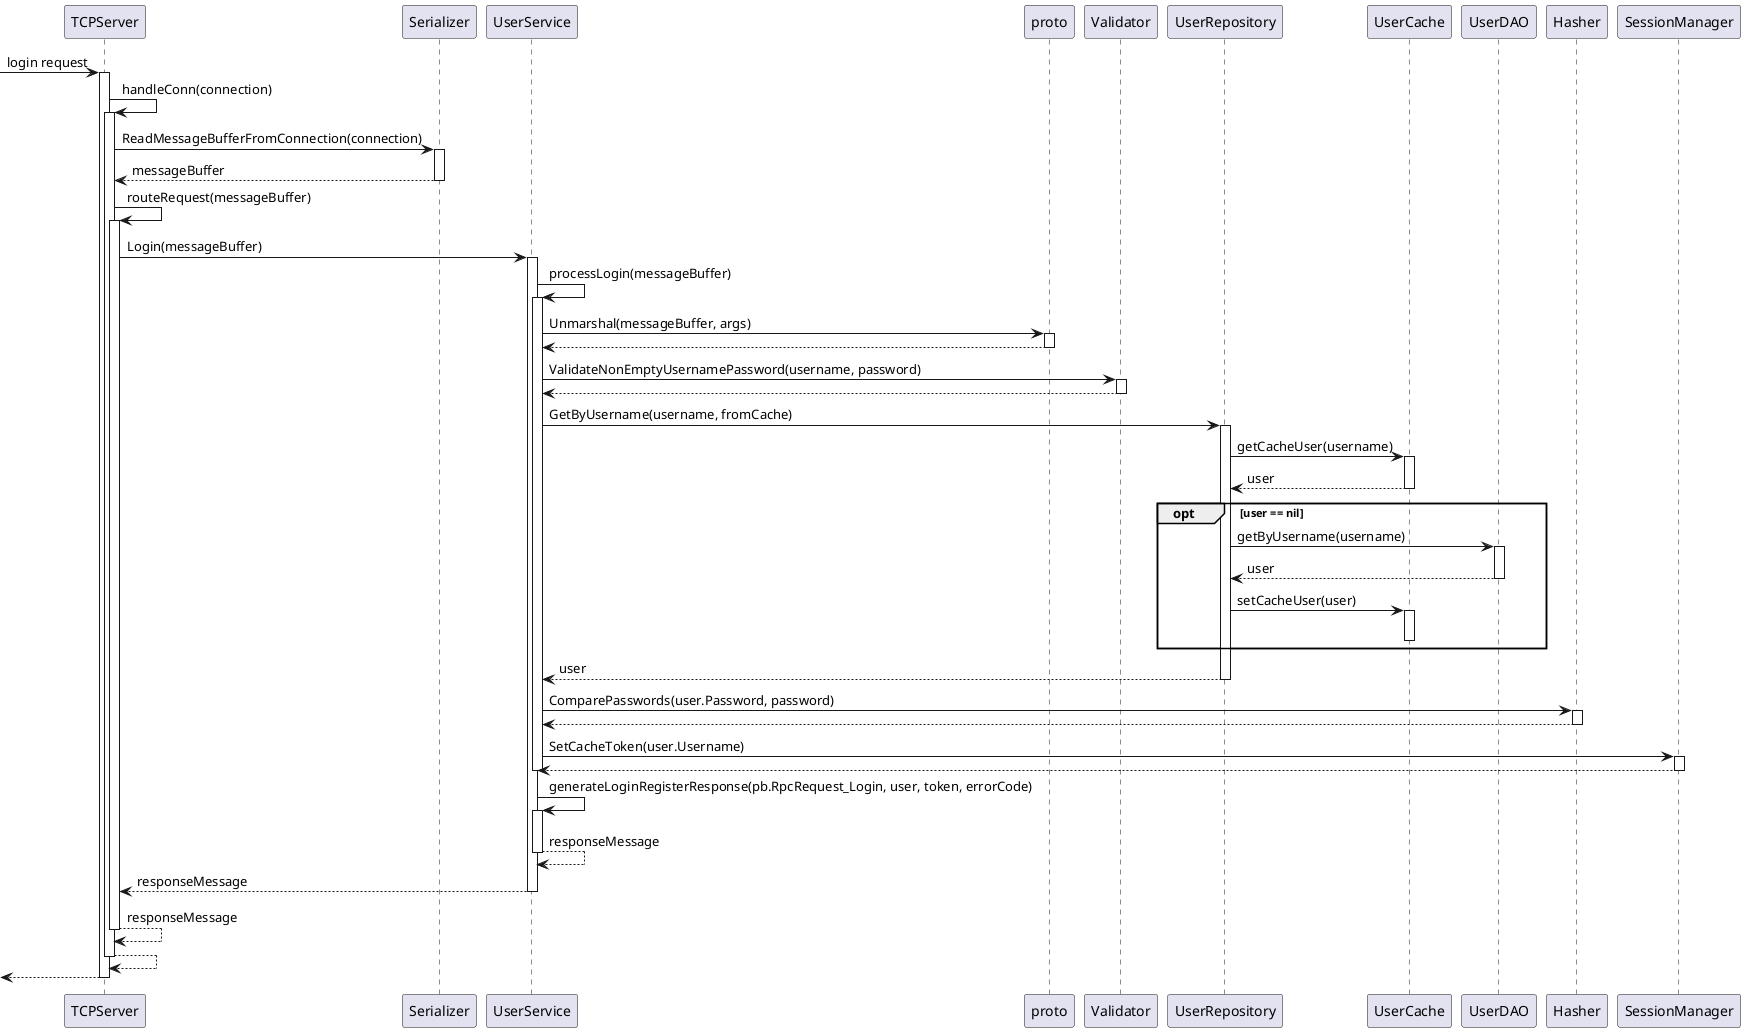 @startuml
->TCPServer: login request
activate TCPServer

TCPServer -> TCPServer: handleConn(connection)
activate TCPServer

TCPServer -> Serializer: ReadMessageBufferFromConnection(connection)
activate Serializer
return messageBuffer

TCPServer -> TCPServer: routeRequest(messageBuffer)
activate TCPServer

TCPServer -> UserService: Login(messageBuffer)
activate UserService

UserService -> UserService: processLogin(messageBuffer)
activate UserService

UserService -> proto: Unmarshal(messageBuffer, args)
activate proto
return

UserService -> Validator: ValidateNonEmptyUsernamePassword(username, password)
activate Validator
return

UserService -> UserRepository: GetByUsername(username, fromCache)
activate UserRepository


UserRepository -> UserCache: getCacheUser(username)
activate UserCache
return user

opt user == nil
UserRepository -> UserDAO: getByUsername(username)
activate UserDAO
return user

UserRepository -> UserCache: setCacheUser(user)
activate UserCache
deactivate UserCache
end

return user

UserService -> Hasher: ComparePasswords(user.Password, password)
activate Hasher
return

UserService -> SessionManager: SetCacheToken(user.Username)
activate SessionManager
return

deactivate UserService

UserService -> UserService: generateLoginRegisterResponse(pb.RpcRequest_Login, user, token, errorCode)
activate UserService
return responseMessage

return responseMessage
return responseMessage

return
return
@enduml